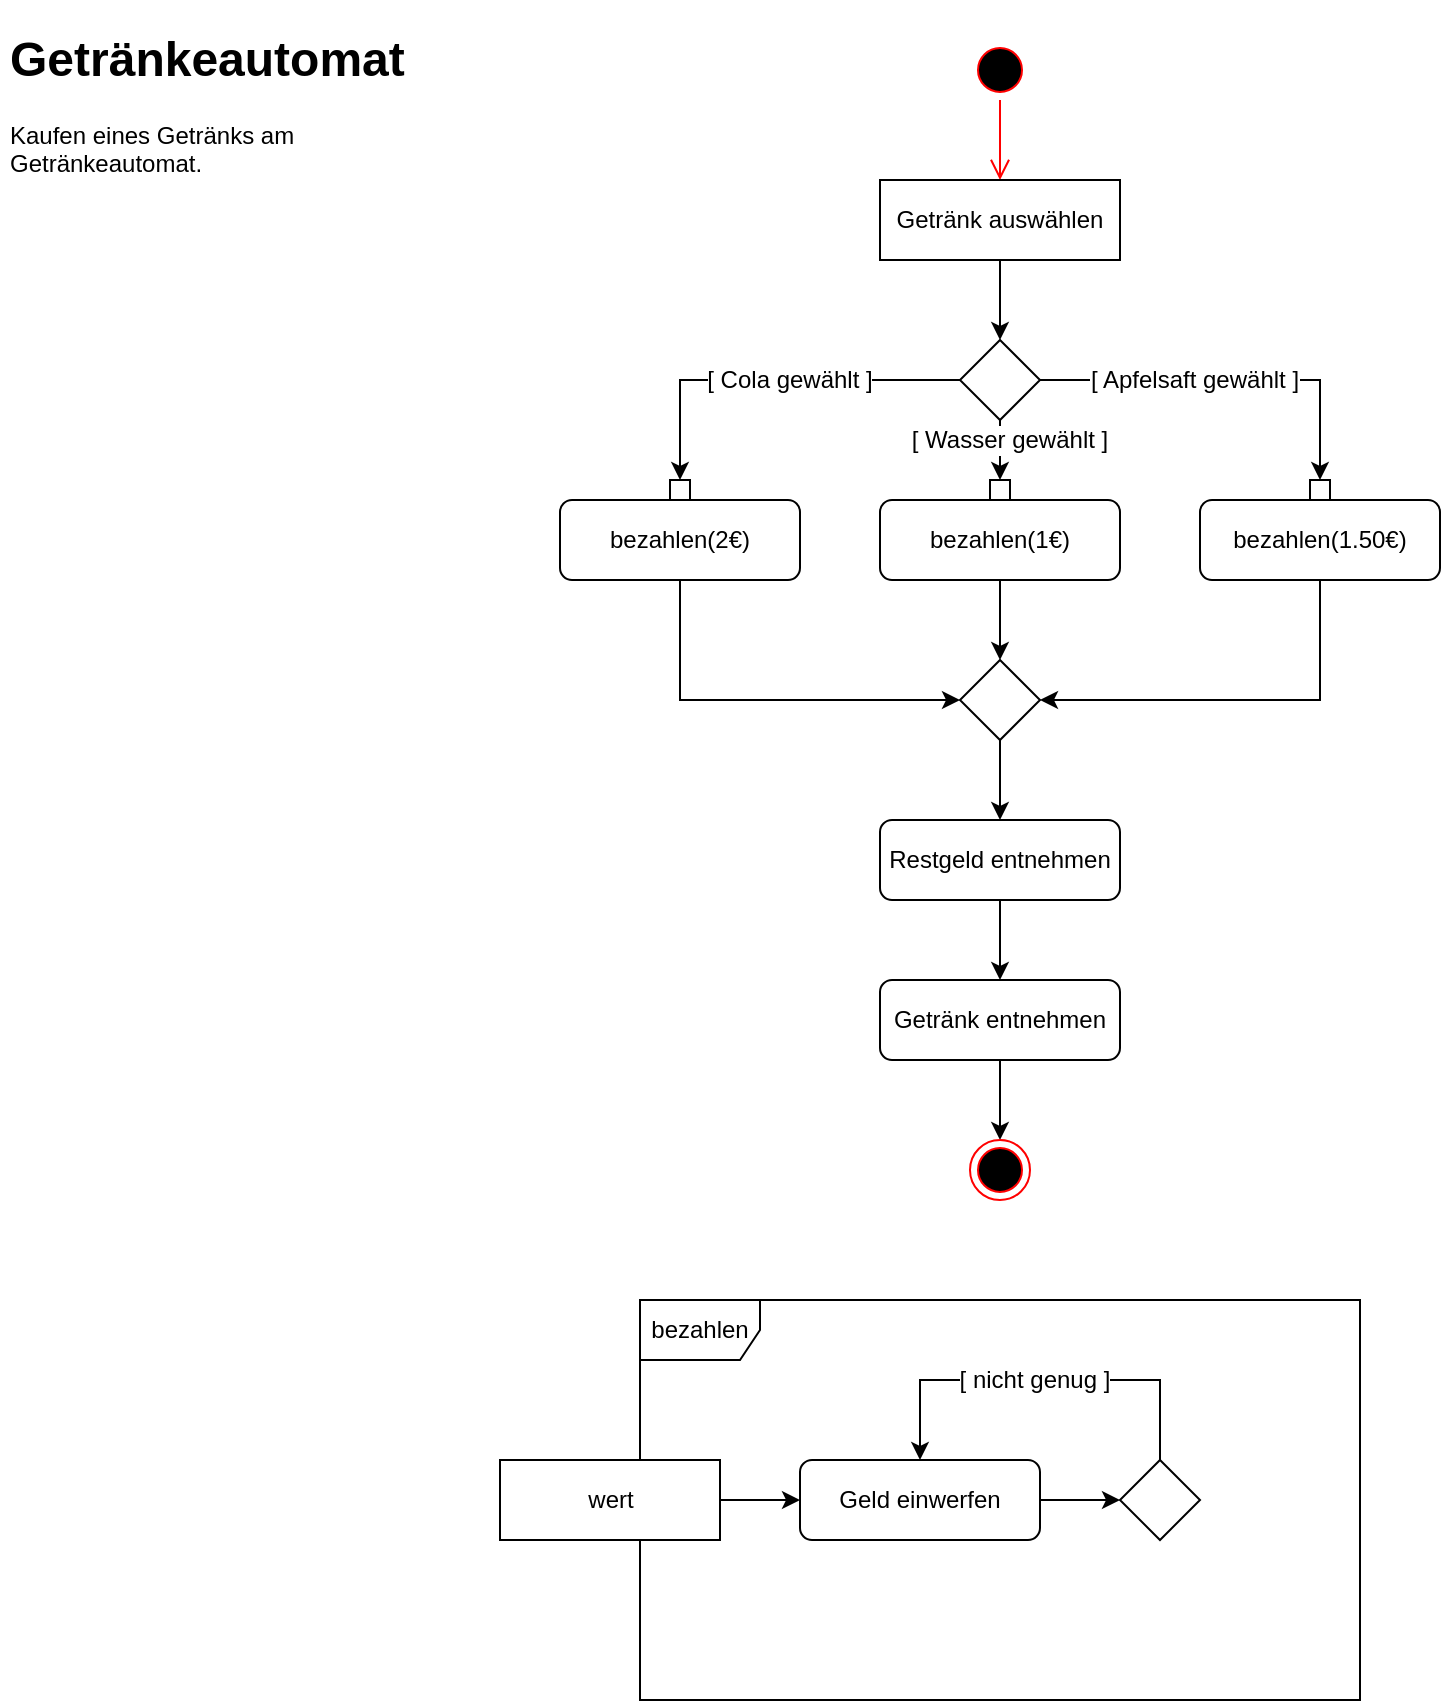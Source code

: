 <mxfile version="13.7.9" type="device"><diagram id="UAtntSaKT7nYHiNviFZJ" name="Page-1"><mxGraphModel dx="1422" dy="781" grid="1" gridSize="10" guides="1" tooltips="1" connect="1" arrows="1" fold="1" page="1" pageScale="1" pageWidth="1169" pageHeight="827" math="0" shadow="0"><root><mxCell id="0"/><mxCell id="1" parent="0"/><mxCell id="6J3ZTbLZCiXVG0aZMMCM-1" value="&lt;h1&gt;Getränkeautomat&lt;br&gt;&lt;/h1&gt;&lt;p&gt;Kaufen eines Getränks am Getränkeautomat.&lt;br&gt;&lt;/p&gt;" style="text;html=1;strokeColor=none;fillColor=none;spacing=5;spacingTop=-20;whiteSpace=wrap;overflow=hidden;rounded=0;" vertex="1" parent="1"><mxGeometry x="40" y="40" width="230" height="120" as="geometry"/></mxCell><mxCell id="6J3ZTbLZCiXVG0aZMMCM-3" value="" style="ellipse;html=1;shape=startState;fillColor=#000000;strokeColor=#FF0000;" vertex="1" parent="1"><mxGeometry x="525" y="50" width="30" height="30" as="geometry"/></mxCell><mxCell id="6J3ZTbLZCiXVG0aZMMCM-4" value="" style="edgeStyle=orthogonalEdgeStyle;html=1;verticalAlign=bottom;endArrow=open;endSize=8;strokeColor=#ff0000;entryX=0.5;entryY=0;entryDx=0;entryDy=0;" edge="1" source="6J3ZTbLZCiXVG0aZMMCM-3" parent="1" target="6J3ZTbLZCiXVG0aZMMCM-6"><mxGeometry relative="1" as="geometry"><mxPoint x="540" y="140" as="targetPoint"/></mxGeometry></mxCell><mxCell id="6J3ZTbLZCiXVG0aZMMCM-9" style="edgeStyle=orthogonalEdgeStyle;rounded=0;orthogonalLoop=1;jettySize=auto;html=1;exitX=0.5;exitY=1;exitDx=0;exitDy=0;entryX=0.5;entryY=0;entryDx=0;entryDy=0;" edge="1" parent="1" source="6J3ZTbLZCiXVG0aZMMCM-6" target="6J3ZTbLZCiXVG0aZMMCM-8"><mxGeometry relative="1" as="geometry"/></mxCell><mxCell id="6J3ZTbLZCiXVG0aZMMCM-6" value="Getränk auswählen" style="rounded=0;whiteSpace=wrap;html=1;" vertex="1" parent="1"><mxGeometry x="480" y="120" width="120" height="40" as="geometry"/></mxCell><mxCell id="6J3ZTbLZCiXVG0aZMMCM-21" style="edgeStyle=orthogonalEdgeStyle;rounded=0;orthogonalLoop=1;jettySize=auto;html=1;exitX=0;exitY=0.5;exitDx=0;exitDy=0;entryX=0.5;entryY=0;entryDx=0;entryDy=0;" edge="1" parent="1" source="6J3ZTbLZCiXVG0aZMMCM-8" target="6J3ZTbLZCiXVG0aZMMCM-19"><mxGeometry relative="1" as="geometry"/></mxCell><mxCell id="6J3ZTbLZCiXVG0aZMMCM-22" style="edgeStyle=orthogonalEdgeStyle;rounded=0;orthogonalLoop=1;jettySize=auto;html=1;exitX=0.5;exitY=1;exitDx=0;exitDy=0;entryX=0.5;entryY=0;entryDx=0;entryDy=0;" edge="1" parent="1" source="6J3ZTbLZCiXVG0aZMMCM-8" target="6J3ZTbLZCiXVG0aZMMCM-18"><mxGeometry relative="1" as="geometry"/></mxCell><mxCell id="6J3ZTbLZCiXVG0aZMMCM-23" style="edgeStyle=orthogonalEdgeStyle;rounded=0;orthogonalLoop=1;jettySize=auto;html=1;exitX=1;exitY=0.5;exitDx=0;exitDy=0;entryX=0.5;entryY=0;entryDx=0;entryDy=0;" edge="1" parent="1" source="6J3ZTbLZCiXVG0aZMMCM-8" target="6J3ZTbLZCiXVG0aZMMCM-20"><mxGeometry relative="1" as="geometry"/></mxCell><mxCell id="6J3ZTbLZCiXVG0aZMMCM-8" value="" style="rhombus;whiteSpace=wrap;html=1;" vertex="1" parent="1"><mxGeometry x="520" y="200" width="40" height="40" as="geometry"/></mxCell><mxCell id="6J3ZTbLZCiXVG0aZMMCM-26" style="edgeStyle=orthogonalEdgeStyle;rounded=0;orthogonalLoop=1;jettySize=auto;html=1;exitX=0.5;exitY=1;exitDx=0;exitDy=0;entryX=0;entryY=0.5;entryDx=0;entryDy=0;" edge="1" parent="1" source="6J3ZTbLZCiXVG0aZMMCM-10" target="6J3ZTbLZCiXVG0aZMMCM-24"><mxGeometry relative="1" as="geometry"/></mxCell><mxCell id="6J3ZTbLZCiXVG0aZMMCM-10" value="bezahlen(2€)" style="rounded=1;whiteSpace=wrap;html=1;" vertex="1" parent="1"><mxGeometry x="320" y="280" width="120" height="40" as="geometry"/></mxCell><mxCell id="6J3ZTbLZCiXVG0aZMMCM-25" style="edgeStyle=orthogonalEdgeStyle;rounded=0;orthogonalLoop=1;jettySize=auto;html=1;exitX=0.5;exitY=1;exitDx=0;exitDy=0;entryX=0.5;entryY=0;entryDx=0;entryDy=0;" edge="1" parent="1" source="6J3ZTbLZCiXVG0aZMMCM-11" target="6J3ZTbLZCiXVG0aZMMCM-24"><mxGeometry relative="1" as="geometry"><mxPoint x="540" y="350" as="targetPoint"/></mxGeometry></mxCell><mxCell id="6J3ZTbLZCiXVG0aZMMCM-11" value="bezahlen(1€)" style="rounded=1;whiteSpace=wrap;html=1;" vertex="1" parent="1"><mxGeometry x="480" y="280" width="120" height="40" as="geometry"/></mxCell><mxCell id="6J3ZTbLZCiXVG0aZMMCM-27" style="edgeStyle=orthogonalEdgeStyle;rounded=0;orthogonalLoop=1;jettySize=auto;html=1;exitX=0.5;exitY=1;exitDx=0;exitDy=0;entryX=1;entryY=0.5;entryDx=0;entryDy=0;" edge="1" parent="1" source="6J3ZTbLZCiXVG0aZMMCM-12" target="6J3ZTbLZCiXVG0aZMMCM-24"><mxGeometry relative="1" as="geometry"/></mxCell><mxCell id="6J3ZTbLZCiXVG0aZMMCM-12" value="bezahlen(1.50€)" style="rounded=1;whiteSpace=wrap;html=1;" vertex="1" parent="1"><mxGeometry x="640" y="280" width="120" height="40" as="geometry"/></mxCell><mxCell id="6J3ZTbLZCiXVG0aZMMCM-18" value="" style="whiteSpace=wrap;html=1;aspect=fixed;strokeColor=#000000;" vertex="1" parent="1"><mxGeometry x="535" y="270" width="10" height="10" as="geometry"/></mxCell><mxCell id="6J3ZTbLZCiXVG0aZMMCM-19" value="" style="whiteSpace=wrap;html=1;aspect=fixed;strokeColor=#000000;" vertex="1" parent="1"><mxGeometry x="375" y="270" width="10" height="10" as="geometry"/></mxCell><mxCell id="6J3ZTbLZCiXVG0aZMMCM-20" value="" style="whiteSpace=wrap;html=1;aspect=fixed;strokeColor=#000000;" vertex="1" parent="1"><mxGeometry x="695" y="270" width="10" height="10" as="geometry"/></mxCell><mxCell id="6J3ZTbLZCiXVG0aZMMCM-34" style="edgeStyle=orthogonalEdgeStyle;rounded=0;orthogonalLoop=1;jettySize=auto;html=1;exitX=0.5;exitY=1;exitDx=0;exitDy=0;" edge="1" parent="1" source="6J3ZTbLZCiXVG0aZMMCM-24" target="6J3ZTbLZCiXVG0aZMMCM-33"><mxGeometry relative="1" as="geometry"/></mxCell><mxCell id="6J3ZTbLZCiXVG0aZMMCM-24" value="" style="rhombus;whiteSpace=wrap;html=1;strokeColor=#000000;" vertex="1" parent="1"><mxGeometry x="520" y="360" width="40" height="40" as="geometry"/></mxCell><mxCell id="6J3ZTbLZCiXVG0aZMMCM-28" value="[ Cola gewählt ]" style="text;html=1;strokeColor=none;fillColor=none;align=center;verticalAlign=middle;whiteSpace=wrap;rounded=0;labelBackgroundColor=#ffffff;" vertex="1" parent="1"><mxGeometry x="390" y="210" width="90" height="20" as="geometry"/></mxCell><mxCell id="6J3ZTbLZCiXVG0aZMMCM-29" value="[ Apfelsaft gewählt ]" style="text;html=1;strokeColor=none;fillColor=none;align=center;verticalAlign=middle;whiteSpace=wrap;rounded=0;labelBackgroundColor=#ffffff;" vertex="1" parent="1"><mxGeometry x="580" y="210" width="115" height="20" as="geometry"/></mxCell><mxCell id="6J3ZTbLZCiXVG0aZMMCM-30" value="[ Wasser gewählt ]" style="text;html=1;strokeColor=none;fillColor=none;align=center;verticalAlign=middle;whiteSpace=wrap;rounded=0;labelBackgroundColor=#ffffff;" vertex="1" parent="1"><mxGeometry x="490" y="240" width="110" height="20" as="geometry"/></mxCell><mxCell id="6J3ZTbLZCiXVG0aZMMCM-37" style="edgeStyle=orthogonalEdgeStyle;rounded=0;orthogonalLoop=1;jettySize=auto;html=1;exitX=0.5;exitY=1;exitDx=0;exitDy=0;entryX=0.5;entryY=0;entryDx=0;entryDy=0;" edge="1" parent="1" source="6J3ZTbLZCiXVG0aZMMCM-31" target="6J3ZTbLZCiXVG0aZMMCM-36"><mxGeometry relative="1" as="geometry"/></mxCell><mxCell id="6J3ZTbLZCiXVG0aZMMCM-31" value="Getränk entnehmen" style="rounded=1;whiteSpace=wrap;html=1;labelBackgroundColor=#ffffff;strokeColor=#000000;" vertex="1" parent="1"><mxGeometry x="480" y="520" width="120" height="40" as="geometry"/></mxCell><mxCell id="6J3ZTbLZCiXVG0aZMMCM-35" style="edgeStyle=orthogonalEdgeStyle;rounded=0;orthogonalLoop=1;jettySize=auto;html=1;exitX=0.5;exitY=1;exitDx=0;exitDy=0;" edge="1" parent="1" source="6J3ZTbLZCiXVG0aZMMCM-33" target="6J3ZTbLZCiXVG0aZMMCM-31"><mxGeometry relative="1" as="geometry"/></mxCell><mxCell id="6J3ZTbLZCiXVG0aZMMCM-33" value="Restgeld entnehmen" style="rounded=1;whiteSpace=wrap;html=1;labelBackgroundColor=#ffffff;strokeColor=#000000;" vertex="1" parent="1"><mxGeometry x="480" y="440" width="120" height="40" as="geometry"/></mxCell><mxCell id="6J3ZTbLZCiXVG0aZMMCM-36" value="" style="ellipse;html=1;shape=endState;fillColor=#000000;strokeColor=#ff0000;labelBackgroundColor=#ffffff;" vertex="1" parent="1"><mxGeometry x="525" y="600" width="30" height="30" as="geometry"/></mxCell><mxCell id="6J3ZTbLZCiXVG0aZMMCM-39" value="bezahlen" style="shape=umlFrame;whiteSpace=wrap;html=1;labelBackgroundColor=#ffffff;strokeColor=#000000;" vertex="1" parent="1"><mxGeometry x="360" y="680" width="360" height="200" as="geometry"/></mxCell><mxCell id="6J3ZTbLZCiXVG0aZMMCM-45" style="edgeStyle=orthogonalEdgeStyle;rounded=0;orthogonalLoop=1;jettySize=auto;html=1;exitX=1;exitY=0.5;exitDx=0;exitDy=0;entryX=0;entryY=0.5;entryDx=0;entryDy=0;" edge="1" parent="1" source="6J3ZTbLZCiXVG0aZMMCM-40" target="6J3ZTbLZCiXVG0aZMMCM-43"><mxGeometry relative="1" as="geometry"/></mxCell><mxCell id="6J3ZTbLZCiXVG0aZMMCM-40" value="wert" style="html=1;labelBackgroundColor=#ffffff;strokeColor=#000000;" vertex="1" parent="1"><mxGeometry x="290" y="760" width="110" height="40" as="geometry"/></mxCell><mxCell id="6J3ZTbLZCiXVG0aZMMCM-46" style="edgeStyle=orthogonalEdgeStyle;rounded=0;orthogonalLoop=1;jettySize=auto;html=1;exitX=1;exitY=0.5;exitDx=0;exitDy=0;entryX=0;entryY=0.5;entryDx=0;entryDy=0;" edge="1" parent="1" source="6J3ZTbLZCiXVG0aZMMCM-43" target="6J3ZTbLZCiXVG0aZMMCM-44"><mxGeometry relative="1" as="geometry"/></mxCell><mxCell id="6J3ZTbLZCiXVG0aZMMCM-43" value="Geld einwerfen" style="rounded=1;whiteSpace=wrap;html=1;labelBackgroundColor=#ffffff;strokeColor=#000000;" vertex="1" parent="1"><mxGeometry x="440" y="760" width="120" height="40" as="geometry"/></mxCell><mxCell id="6J3ZTbLZCiXVG0aZMMCM-47" style="edgeStyle=orthogonalEdgeStyle;rounded=0;orthogonalLoop=1;jettySize=auto;html=1;exitX=0.5;exitY=0;exitDx=0;exitDy=0;entryX=0.5;entryY=0;entryDx=0;entryDy=0;" edge="1" parent="1" source="6J3ZTbLZCiXVG0aZMMCM-44" target="6J3ZTbLZCiXVG0aZMMCM-43"><mxGeometry relative="1" as="geometry"><Array as="points"><mxPoint x="620" y="720"/><mxPoint x="500" y="720"/></Array></mxGeometry></mxCell><mxCell id="6J3ZTbLZCiXVG0aZMMCM-44" value="" style="rhombus;whiteSpace=wrap;html=1;labelBackgroundColor=#ffffff;strokeColor=#000000;" vertex="1" parent="1"><mxGeometry x="600" y="760" width="40" height="40" as="geometry"/></mxCell><mxCell id="6J3ZTbLZCiXVG0aZMMCM-48" value="[ nicht genug ]" style="text;html=1;strokeColor=none;fillColor=none;align=center;verticalAlign=middle;whiteSpace=wrap;rounded=0;labelBackgroundColor=#ffffff;" vertex="1" parent="1"><mxGeometry x="505" y="710" width="105" height="20" as="geometry"/></mxCell></root></mxGraphModel></diagram></mxfile>